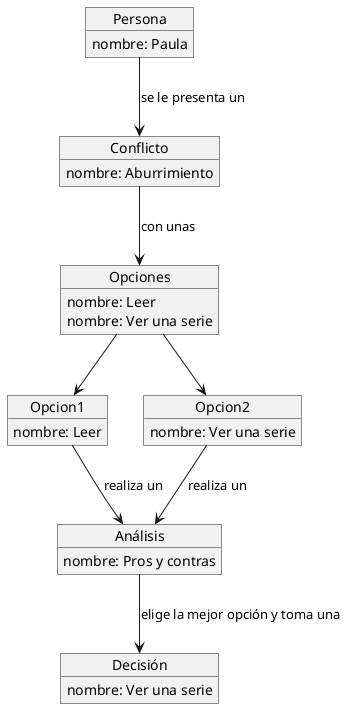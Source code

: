 @startuml
object Persona {
  nombre: Paula
}

object Conflicto {
  nombre: Aburrimiento
}

object Opciones{
 nombre: Leer
 nombre: Ver una serie
}
object Opcion1{
  nombre: Leer
}

object Opcion2{
  nombre: Ver una serie
}

object Análisis {
  nombre: Pros y contras
}

object Decisión{
  nombre: Ver una serie
}

Persona --> Conflicto : "se le presenta un"
Conflicto --> Opciones : "con unas"
Opciones --> Opcion1 
Opciones --> Opcion2
Opcion1 --> Análisis : "realiza un"
Opcion2 --> Análisis : "realiza un"
Análisis --> Decisión : "elige la mejor opción y toma una"

@enduml
